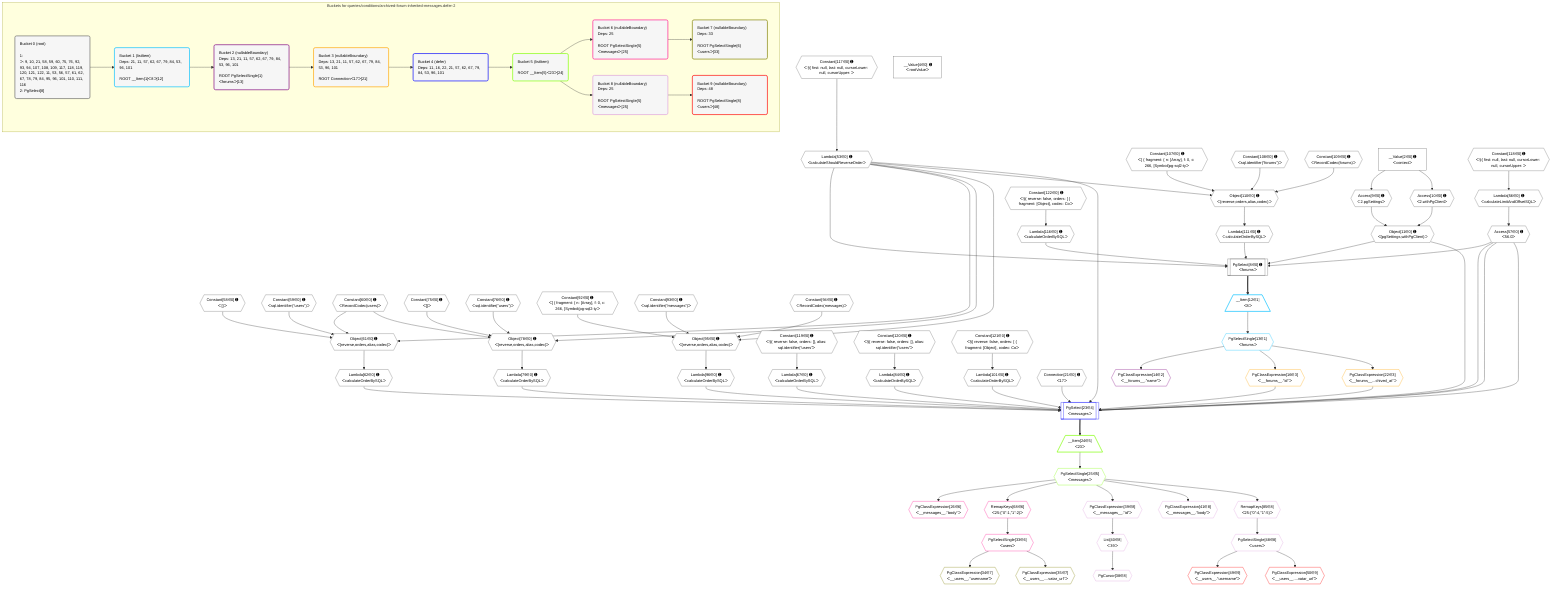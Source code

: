 %%{init: {'themeVariables': { 'fontSize': '12px'}}}%%
graph TD
    classDef path fill:#eee,stroke:#000,color:#000
    classDef plan fill:#fff,stroke-width:1px,color:#000
    classDef itemplan fill:#fff,stroke-width:2px,color:#000
    classDef unbatchedplan fill:#dff,stroke-width:1px,color:#000
    classDef sideeffectplan fill:#fcc,stroke-width:2px,color:#000
    classDef bucket fill:#f6f6f6,color:#000,stroke-width:2px,text-align:left


    %% plan dependencies
    PgSelect8[["PgSelect[8∈0] ➊<br />ᐸforumsᐳ"]]:::plan
    Object11{{"Object[11∈0] ➊<br />ᐸ{pgSettings,withPgClient}ᐳ"}}:::plan
    Lambda53{{"Lambda[53∈0] ➊<br />ᐸcalculateShouldReverseOrderᐳ"}}:::plan
    Access57{{"Access[57∈0] ➊<br />ᐸ56.0ᐳ"}}:::plan
    Lambda111{{"Lambda[111∈0] ➊<br />ᐸcalculateOrderBySQLᐳ"}}:::plan
    Lambda116{{"Lambda[116∈0] ➊<br />ᐸcalculateOrderBySQLᐳ"}}:::plan
    Object11 & Lambda53 & Access57 & Lambda111 & Lambda116 --> PgSelect8
    Object61{{"Object[61∈0] ➊<br />ᐸ{reverse,orders,alias,codec}ᐳ"}}:::plan
    Constant58{{"Constant[58∈0] ➊<br />ᐸ[]ᐳ"}}:::plan
    Constant59{{"Constant[59∈0] ➊<br />ᐸsql.identifier(”users”)ᐳ"}}:::plan
    Constant60{{"Constant[60∈0] ➊<br />ᐸRecordCodec(users)ᐳ"}}:::plan
    Lambda53 & Constant58 & Constant59 & Constant60 --> Object61
    Object78{{"Object[78∈0] ➊<br />ᐸ{reverse,orders,alias,codec}ᐳ"}}:::plan
    Constant75{{"Constant[75∈0] ➊<br />ᐸ[]ᐳ"}}:::plan
    Constant76{{"Constant[76∈0] ➊<br />ᐸsql.identifier(”users”)ᐳ"}}:::plan
    Lambda53 & Constant75 & Constant76 & Constant60 --> Object78
    Object95{{"Object[95∈0] ➊<br />ᐸ{reverse,orders,alias,codec}ᐳ"}}:::plan
    Constant92{{"Constant[92∈0] ➊<br />ᐸ[ { fragment: { n: [Array], f: 0, c: 266, [Symbol(pg-sql2-tyᐳ"}}:::plan
    Constant93{{"Constant[93∈0] ➊<br />ᐸsql.identifier(”messages”)ᐳ"}}:::plan
    Constant94{{"Constant[94∈0] ➊<br />ᐸRecordCodec(messages)ᐳ"}}:::plan
    Lambda53 & Constant92 & Constant93 & Constant94 --> Object95
    Object110{{"Object[110∈0] ➊<br />ᐸ{reverse,orders,alias,codec}ᐳ"}}:::plan
    Constant107{{"Constant[107∈0] ➊<br />ᐸ[ { fragment: { n: [Array], f: 0, c: 266, [Symbol(pg-sql2-tyᐳ"}}:::plan
    Constant108{{"Constant[108∈0] ➊<br />ᐸsql.identifier(”forums”)ᐳ"}}:::plan
    Constant109{{"Constant[109∈0] ➊<br />ᐸRecordCodec(forums)ᐳ"}}:::plan
    Lambda53 & Constant107 & Constant108 & Constant109 --> Object110
    Access9{{"Access[9∈0] ➊<br />ᐸ2.pgSettingsᐳ"}}:::plan
    Access10{{"Access[10∈0] ➊<br />ᐸ2.withPgClientᐳ"}}:::plan
    Access9 & Access10 --> Object11
    __Value2["__Value[2∈0] ➊<br />ᐸcontextᐳ"]:::plan
    __Value2 --> Access9
    __Value2 --> Access10
    Constant117{{"Constant[117∈0] ➊<br />ᐸ§{ first: null, last: null, cursorLower: null, cursorUpper: ᐳ"}}:::plan
    Constant117 --> Lambda53
    Lambda56{{"Lambda[56∈0] ➊<br />ᐸcalculateLimitAndOffsetSQLᐳ"}}:::plan
    Constant118{{"Constant[118∈0] ➊<br />ᐸ§{ first: null, last: null, cursorLower: null, cursorUpper: ᐳ"}}:::plan
    Constant118 --> Lambda56
    Lambda56 --> Access57
    Lambda62{{"Lambda[62∈0] ➊<br />ᐸcalculateOrderBySQLᐳ"}}:::plan
    Object61 --> Lambda62
    Lambda67{{"Lambda[67∈0] ➊<br />ᐸcalculateOrderBySQLᐳ"}}:::plan
    Constant119{{"Constant[119∈0] ➊<br />ᐸ§{ reverse: false, orders: [], alias: sql.identifier(”users”ᐳ"}}:::plan
    Constant119 --> Lambda67
    Lambda79{{"Lambda[79∈0] ➊<br />ᐸcalculateOrderBySQLᐳ"}}:::plan
    Object78 --> Lambda79
    Lambda84{{"Lambda[84∈0] ➊<br />ᐸcalculateOrderBySQLᐳ"}}:::plan
    Constant120{{"Constant[120∈0] ➊<br />ᐸ§{ reverse: false, orders: [], alias: sql.identifier(”users”ᐳ"}}:::plan
    Constant120 --> Lambda84
    Lambda96{{"Lambda[96∈0] ➊<br />ᐸcalculateOrderBySQLᐳ"}}:::plan
    Object95 --> Lambda96
    Lambda101{{"Lambda[101∈0] ➊<br />ᐸcalculateOrderBySQLᐳ"}}:::plan
    Constant121{{"Constant[121∈0] ➊<br />ᐸ§{ reverse: false, orders: [ { fragment: [Object], codec: Coᐳ"}}:::plan
    Constant121 --> Lambda101
    Object110 --> Lambda111
    Constant122{{"Constant[122∈0] ➊<br />ᐸ§{ reverse: false, orders: [ { fragment: [Object], codec: Coᐳ"}}:::plan
    Constant122 --> Lambda116
    __Value4["__Value[4∈0] ➊<br />ᐸrootValueᐳ"]:::plan
    Connection21{{"Connection[21∈0] ➊<br />ᐸ17ᐳ"}}:::plan
    __Item12[/"__Item[12∈1]<br />ᐸ8ᐳ"\]:::itemplan
    PgSelect8 ==> __Item12
    PgSelectSingle13{{"PgSelectSingle[13∈1]<br />ᐸforumsᐳ"}}:::plan
    __Item12 --> PgSelectSingle13
    PgClassExpression14{{"PgClassExpression[14∈2]<br />ᐸ__forums__.”name”ᐳ"}}:::plan
    PgSelectSingle13 --> PgClassExpression14
    PgClassExpression16{{"PgClassExpression[16∈3]<br />ᐸ__forums__.”id”ᐳ"}}:::plan
    PgSelectSingle13 --> PgClassExpression16
    PgClassExpression22{{"PgClassExpression[22∈3]<br />ᐸ__forums__...chived_at”ᐳ"}}:::plan
    PgSelectSingle13 --> PgClassExpression22
    PgSelect23[["PgSelect[23∈4]<br />ᐸmessagesᐳ"]]:::plan
    Object11 & PgClassExpression16 & PgClassExpression22 & Connection21 & Access57 & Lambda62 & Lambda67 & Access57 & Lambda79 & Lambda84 & Lambda53 & Access57 & Lambda96 & Lambda101 --> PgSelect23
    __Item24[/"__Item[24∈5]<br />ᐸ23ᐳ"\]:::itemplan
    PgSelect23 ==> __Item24
    PgSelectSingle25{{"PgSelectSingle[25∈5]<br />ᐸmessagesᐳ"}}:::plan
    __Item24 --> PgSelectSingle25
    PgClassExpression26{{"PgClassExpression[26∈6]<br />ᐸ__messages__.”body”ᐳ"}}:::plan
    PgSelectSingle25 --> PgClassExpression26
    PgSelectSingle33{{"PgSelectSingle[33∈6]<br />ᐸusersᐳ"}}:::plan
    RemapKeys68{{"RemapKeys[68∈6]<br />ᐸ25:{”0”:1,”1”:2}ᐳ"}}:::plan
    RemapKeys68 --> PgSelectSingle33
    PgSelectSingle25 --> RemapKeys68
    PgClassExpression34{{"PgClassExpression[34∈7]<br />ᐸ__users__.”username”ᐳ"}}:::plan
    PgSelectSingle33 --> PgClassExpression34
    PgClassExpression35{{"PgClassExpression[35∈7]<br />ᐸ__users__....vatar_url”ᐳ"}}:::plan
    PgSelectSingle33 --> PgClassExpression35
    PgCursor38{{"PgCursor[38∈8]"}}:::plan
    List40{{"List[40∈8]<br />ᐸ39ᐳ"}}:::plan
    List40 --> PgCursor38
    PgClassExpression39{{"PgClassExpression[39∈8]<br />ᐸ__messages__.”id”ᐳ"}}:::plan
    PgSelectSingle25 --> PgClassExpression39
    PgClassExpression39 --> List40
    PgClassExpression41{{"PgClassExpression[41∈8]<br />ᐸ__messages__.”body”ᐳ"}}:::plan
    PgSelectSingle25 --> PgClassExpression41
    PgSelectSingle48{{"PgSelectSingle[48∈8]<br />ᐸusersᐳ"}}:::plan
    RemapKeys85{{"RemapKeys[85∈8]<br />ᐸ25:{”0”:4,”1”:5}ᐳ"}}:::plan
    RemapKeys85 --> PgSelectSingle48
    PgSelectSingle25 --> RemapKeys85
    PgClassExpression49{{"PgClassExpression[49∈9]<br />ᐸ__users__.”username”ᐳ"}}:::plan
    PgSelectSingle48 --> PgClassExpression49
    PgClassExpression50{{"PgClassExpression[50∈9]<br />ᐸ__users__....vatar_url”ᐳ"}}:::plan
    PgSelectSingle48 --> PgClassExpression50

    %% define steps

    subgraph "Buckets for queries/conditions/archived-forum-inherited-messages.defer-2"
    Bucket0("Bucket 0 (root)<br /><br />1: <br />ᐳ: 9, 10, 21, 58, 59, 60, 75, 76, 92, 93, 94, 107, 108, 109, 117, 118, 119, 120, 121, 122, 11, 53, 56, 57, 61, 62, 67, 78, 79, 84, 95, 96, 101, 110, 111, 116<br />2: PgSelect[8]"):::bucket
    classDef bucket0 stroke:#696969
    class Bucket0,__Value2,__Value4,PgSelect8,Access9,Access10,Object11,Connection21,Lambda53,Lambda56,Access57,Constant58,Constant59,Constant60,Object61,Lambda62,Lambda67,Constant75,Constant76,Object78,Lambda79,Lambda84,Constant92,Constant93,Constant94,Object95,Lambda96,Lambda101,Constant107,Constant108,Constant109,Object110,Lambda111,Lambda116,Constant117,Constant118,Constant119,Constant120,Constant121,Constant122 bucket0
    Bucket1("Bucket 1 (listItem)<br />Deps: 21, 11, 57, 62, 67, 79, 84, 53, 96, 101<br /><br />ROOT __Item{1}ᐸ8ᐳ[12]"):::bucket
    classDef bucket1 stroke:#00bfff
    class Bucket1,__Item12,PgSelectSingle13 bucket1
    Bucket2("Bucket 2 (nullableBoundary)<br />Deps: 13, 21, 11, 57, 62, 67, 79, 84, 53, 96, 101<br /><br />ROOT PgSelectSingle{1}ᐸforumsᐳ[13]"):::bucket
    classDef bucket2 stroke:#7f007f
    class Bucket2,PgClassExpression14 bucket2
    Bucket3("Bucket 3 (nullableBoundary)<br />Deps: 13, 21, 11, 57, 62, 67, 79, 84, 53, 96, 101<br /><br />ROOT Connectionᐸ17ᐳ[21]"):::bucket
    classDef bucket3 stroke:#ffa500
    class Bucket3,PgClassExpression16,PgClassExpression22 bucket3
    Bucket4("Bucket 4 (defer)<br />Deps: 11, 16, 22, 21, 57, 62, 67, 79, 84, 53, 96, 101"):::bucket
    classDef bucket4 stroke:#0000ff
    class Bucket4,PgSelect23 bucket4
    Bucket5("Bucket 5 (listItem)<br /><br />ROOT __Item{5}ᐸ23ᐳ[24]"):::bucket
    classDef bucket5 stroke:#7fff00
    class Bucket5,__Item24,PgSelectSingle25 bucket5
    Bucket6("Bucket 6 (nullableBoundary)<br />Deps: 25<br /><br />ROOT PgSelectSingle{5}ᐸmessagesᐳ[25]"):::bucket
    classDef bucket6 stroke:#ff1493
    class Bucket6,PgClassExpression26,PgSelectSingle33,RemapKeys68 bucket6
    Bucket7("Bucket 7 (nullableBoundary)<br />Deps: 33<br /><br />ROOT PgSelectSingle{6}ᐸusersᐳ[33]"):::bucket
    classDef bucket7 stroke:#808000
    class Bucket7,PgClassExpression34,PgClassExpression35 bucket7
    Bucket8("Bucket 8 (nullableBoundary)<br />Deps: 25<br /><br />ROOT PgSelectSingle{5}ᐸmessagesᐳ[25]"):::bucket
    classDef bucket8 stroke:#dda0dd
    class Bucket8,PgCursor38,PgClassExpression39,List40,PgClassExpression41,PgSelectSingle48,RemapKeys85 bucket8
    Bucket9("Bucket 9 (nullableBoundary)<br />Deps: 48<br /><br />ROOT PgSelectSingle{8}ᐸusersᐳ[48]"):::bucket
    classDef bucket9 stroke:#ff0000
    class Bucket9,PgClassExpression49,PgClassExpression50 bucket9
    Bucket0 --> Bucket1
    Bucket1 --> Bucket2
    Bucket2 --> Bucket3
    Bucket3 --> Bucket4
    Bucket4 --> Bucket5
    Bucket5 --> Bucket6 & Bucket8
    Bucket6 --> Bucket7
    Bucket8 --> Bucket9
    end